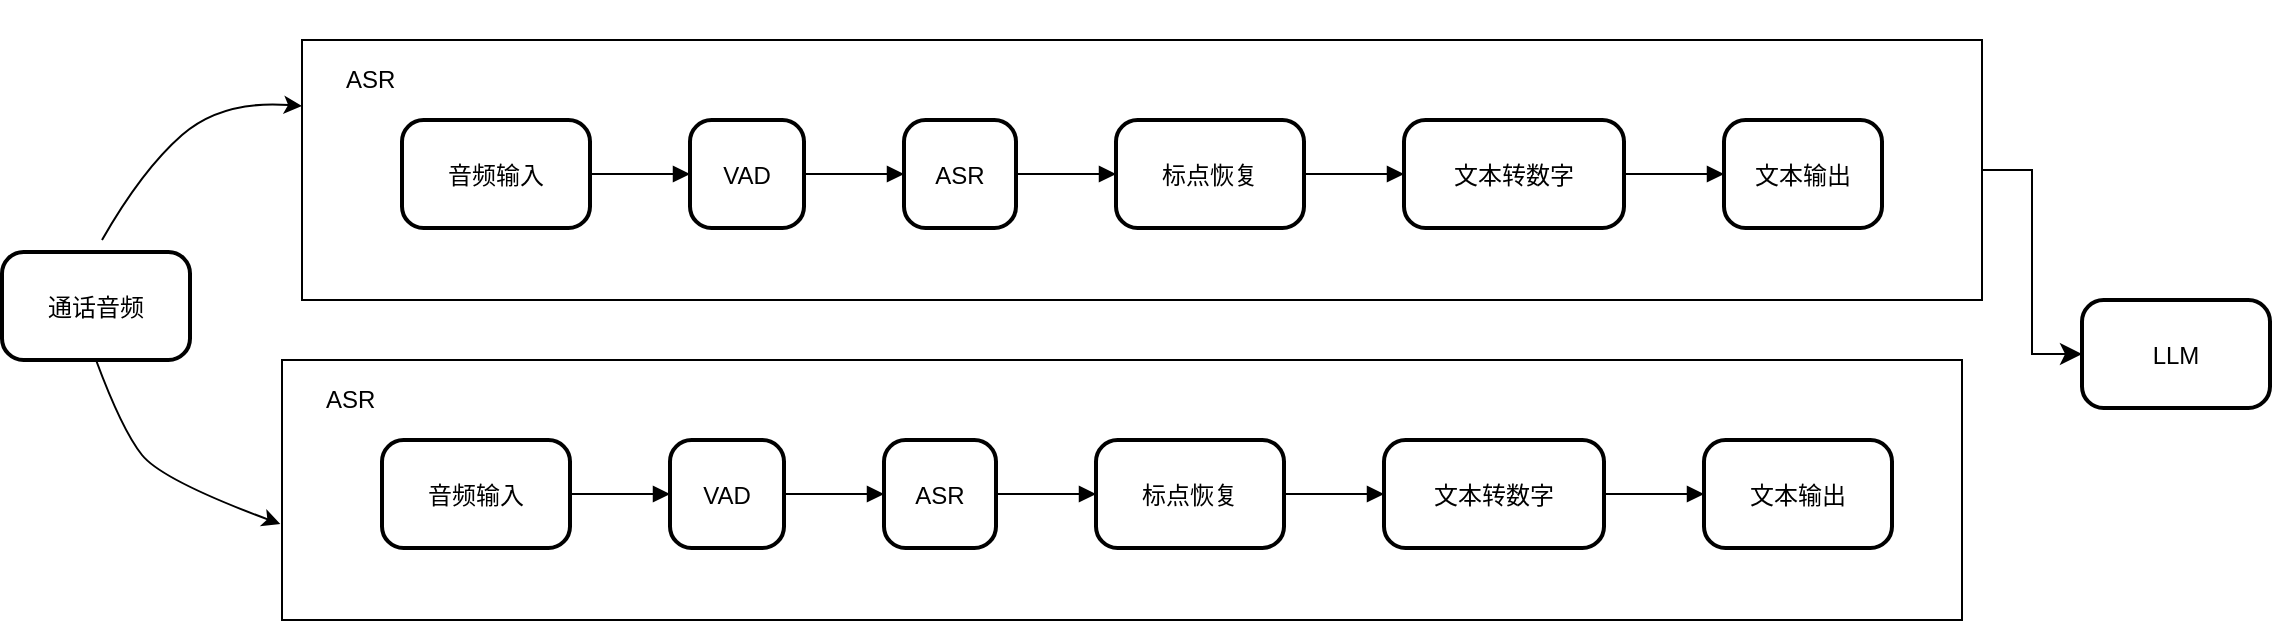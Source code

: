 <mxfile version="26.1.1">
  <diagram name="Page-1" id="edf60f1a-56cd-e834-aa8a-f176f3a09ee4">
    <mxGraphModel dx="2074" dy="1098" grid="1" gridSize="10" guides="1" tooltips="1" connect="1" arrows="1" fold="1" page="1" pageScale="1" pageWidth="1100" pageHeight="850" background="none" math="0" shadow="0">
      <root>
        <mxCell id="0" />
        <mxCell id="1" parent="0" />
        <mxCell id="TeLhkM62TzhfqkYI3094-28" value="" style="rounded=0;whiteSpace=wrap;html=1;" vertex="1" parent="1">
          <mxGeometry x="180" y="310" width="840" height="130" as="geometry" />
        </mxCell>
        <mxCell id="TeLhkM62TzhfqkYI3094-1" value="音频输入" style="rounded=1;arcSize=20;strokeWidth=2" vertex="1" parent="1">
          <mxGeometry x="230" y="350" width="94" height="54" as="geometry" />
        </mxCell>
        <mxCell id="TeLhkM62TzhfqkYI3094-2" value="VAD" style="rounded=1;arcSize=20;strokeWidth=2" vertex="1" parent="1">
          <mxGeometry x="374" y="350" width="57" height="54" as="geometry" />
        </mxCell>
        <mxCell id="TeLhkM62TzhfqkYI3094-3" value="ASR" style="rounded=1;arcSize=20;strokeWidth=2" vertex="1" parent="1">
          <mxGeometry x="481" y="350" width="56" height="54" as="geometry" />
        </mxCell>
        <mxCell id="TeLhkM62TzhfqkYI3094-4" value="标点恢复" style="rounded=1;arcSize=20;strokeWidth=2" vertex="1" parent="1">
          <mxGeometry x="587" y="350" width="94" height="54" as="geometry" />
        </mxCell>
        <mxCell id="TeLhkM62TzhfqkYI3094-5" value="文本转数字" style="rounded=1;arcSize=20;strokeWidth=2" vertex="1" parent="1">
          <mxGeometry x="731" y="350" width="110" height="54" as="geometry" />
        </mxCell>
        <mxCell id="TeLhkM62TzhfqkYI3094-6" value="文本输出" style="rounded=1;arcSize=20;strokeWidth=2" vertex="1" parent="1">
          <mxGeometry x="891" y="350" width="79" height="54" as="geometry" />
        </mxCell>
        <mxCell id="TeLhkM62TzhfqkYI3094-7" value="" style="curved=1;startArrow=none;endArrow=block;exitX=1;exitY=0.5;entryX=0;entryY=0.5;rounded=0;" edge="1" parent="1" source="TeLhkM62TzhfqkYI3094-1" target="TeLhkM62TzhfqkYI3094-2">
          <mxGeometry relative="1" as="geometry">
            <Array as="points" />
          </mxGeometry>
        </mxCell>
        <mxCell id="TeLhkM62TzhfqkYI3094-8" value="" style="curved=1;startArrow=none;endArrow=block;exitX=1;exitY=0.5;entryX=0;entryY=0.5;rounded=0;" edge="1" parent="1" source="TeLhkM62TzhfqkYI3094-2" target="TeLhkM62TzhfqkYI3094-3">
          <mxGeometry relative="1" as="geometry">
            <Array as="points" />
          </mxGeometry>
        </mxCell>
        <mxCell id="TeLhkM62TzhfqkYI3094-9" value="" style="curved=1;startArrow=none;endArrow=block;exitX=1.01;exitY=0.5;entryX=0;entryY=0.5;rounded=0;" edge="1" parent="1" source="TeLhkM62TzhfqkYI3094-3" target="TeLhkM62TzhfqkYI3094-4">
          <mxGeometry relative="1" as="geometry">
            <Array as="points" />
          </mxGeometry>
        </mxCell>
        <mxCell id="TeLhkM62TzhfqkYI3094-10" value="" style="curved=1;startArrow=none;endArrow=block;exitX=1;exitY=0.5;entryX=0;entryY=0.5;rounded=0;" edge="1" parent="1" source="TeLhkM62TzhfqkYI3094-4" target="TeLhkM62TzhfqkYI3094-5">
          <mxGeometry relative="1" as="geometry">
            <Array as="points" />
          </mxGeometry>
        </mxCell>
        <mxCell id="TeLhkM62TzhfqkYI3094-11" value="" style="curved=1;startArrow=none;endArrow=block;exitX=1;exitY=0.5;entryX=0;entryY=0.5;rounded=0;" edge="1" parent="1" source="TeLhkM62TzhfqkYI3094-5" target="TeLhkM62TzhfqkYI3094-6">
          <mxGeometry relative="1" as="geometry">
            <Array as="points" />
          </mxGeometry>
        </mxCell>
        <mxCell id="TeLhkM62TzhfqkYI3094-29" value="&lt;div&gt;ASR&lt;/div&gt;" style="text;strokeColor=none;fillColor=none;html=1;whiteSpace=wrap;verticalAlign=middle;overflow=hidden;" vertex="1" parent="1">
          <mxGeometry x="200" y="290" width="100" height="80" as="geometry" />
        </mxCell>
        <mxCell id="TeLhkM62TzhfqkYI3094-41" value="" style="rounded=0;whiteSpace=wrap;html=1;" vertex="1" parent="1">
          <mxGeometry x="170" y="470" width="840" height="130" as="geometry" />
        </mxCell>
        <mxCell id="TeLhkM62TzhfqkYI3094-42" value="音频输入" style="rounded=1;arcSize=20;strokeWidth=2" vertex="1" parent="1">
          <mxGeometry x="220" y="510" width="94" height="54" as="geometry" />
        </mxCell>
        <mxCell id="TeLhkM62TzhfqkYI3094-43" value="VAD" style="rounded=1;arcSize=20;strokeWidth=2" vertex="1" parent="1">
          <mxGeometry x="364" y="510" width="57" height="54" as="geometry" />
        </mxCell>
        <mxCell id="TeLhkM62TzhfqkYI3094-44" value="ASR" style="rounded=1;arcSize=20;strokeWidth=2" vertex="1" parent="1">
          <mxGeometry x="471" y="510" width="56" height="54" as="geometry" />
        </mxCell>
        <mxCell id="TeLhkM62TzhfqkYI3094-45" value="标点恢复" style="rounded=1;arcSize=20;strokeWidth=2" vertex="1" parent="1">
          <mxGeometry x="577" y="510" width="94" height="54" as="geometry" />
        </mxCell>
        <mxCell id="TeLhkM62TzhfqkYI3094-46" value="文本转数字" style="rounded=1;arcSize=20;strokeWidth=2" vertex="1" parent="1">
          <mxGeometry x="721" y="510" width="110" height="54" as="geometry" />
        </mxCell>
        <mxCell id="TeLhkM62TzhfqkYI3094-47" value="文本输出" style="rounded=1;arcSize=20;strokeWidth=2" vertex="1" parent="1">
          <mxGeometry x="881" y="510" width="94" height="54" as="geometry" />
        </mxCell>
        <mxCell id="TeLhkM62TzhfqkYI3094-48" value="" style="curved=1;startArrow=none;endArrow=block;exitX=1;exitY=0.5;entryX=0;entryY=0.5;rounded=0;" edge="1" parent="1" source="TeLhkM62TzhfqkYI3094-42" target="TeLhkM62TzhfqkYI3094-43">
          <mxGeometry relative="1" as="geometry">
            <Array as="points" />
          </mxGeometry>
        </mxCell>
        <mxCell id="TeLhkM62TzhfqkYI3094-49" value="" style="curved=1;startArrow=none;endArrow=block;exitX=1;exitY=0.5;entryX=0;entryY=0.5;rounded=0;" edge="1" parent="1" source="TeLhkM62TzhfqkYI3094-43" target="TeLhkM62TzhfqkYI3094-44">
          <mxGeometry relative="1" as="geometry">
            <Array as="points" />
          </mxGeometry>
        </mxCell>
        <mxCell id="TeLhkM62TzhfqkYI3094-50" value="" style="curved=1;startArrow=none;endArrow=block;exitX=1.01;exitY=0.5;entryX=0;entryY=0.5;rounded=0;" edge="1" parent="1" source="TeLhkM62TzhfqkYI3094-44" target="TeLhkM62TzhfqkYI3094-45">
          <mxGeometry relative="1" as="geometry">
            <Array as="points" />
          </mxGeometry>
        </mxCell>
        <mxCell id="TeLhkM62TzhfqkYI3094-51" value="" style="curved=1;startArrow=none;endArrow=block;exitX=1;exitY=0.5;entryX=0;entryY=0.5;rounded=0;" edge="1" parent="1" source="TeLhkM62TzhfqkYI3094-45" target="TeLhkM62TzhfqkYI3094-46">
          <mxGeometry relative="1" as="geometry">
            <Array as="points" />
          </mxGeometry>
        </mxCell>
        <mxCell id="TeLhkM62TzhfqkYI3094-52" value="" style="curved=1;startArrow=none;endArrow=block;exitX=1;exitY=0.5;entryX=0;entryY=0.5;rounded=0;" edge="1" parent="1" source="TeLhkM62TzhfqkYI3094-46" target="TeLhkM62TzhfqkYI3094-47">
          <mxGeometry relative="1" as="geometry">
            <Array as="points" />
          </mxGeometry>
        </mxCell>
        <mxCell id="TeLhkM62TzhfqkYI3094-53" value="&lt;div&gt;ASR&lt;/div&gt;" style="text;strokeColor=none;fillColor=none;html=1;whiteSpace=wrap;verticalAlign=middle;overflow=hidden;" vertex="1" parent="1">
          <mxGeometry x="190" y="450" width="100" height="80" as="geometry" />
        </mxCell>
        <mxCell id="TeLhkM62TzhfqkYI3094-54" value="通话音频" style="rounded=1;arcSize=20;strokeWidth=2" vertex="1" parent="1">
          <mxGeometry x="30" y="416" width="94" height="54" as="geometry" />
        </mxCell>
        <mxCell id="TeLhkM62TzhfqkYI3094-55" value="" style="curved=1;endArrow=classic;html=1;rounded=0;" edge="1" parent="1" target="TeLhkM62TzhfqkYI3094-28">
          <mxGeometry width="50" height="50" relative="1" as="geometry">
            <mxPoint x="80" y="410" as="sourcePoint" />
            <mxPoint x="130" y="360" as="targetPoint" />
            <Array as="points">
              <mxPoint x="100" y="375" />
              <mxPoint x="140" y="340" />
            </Array>
          </mxGeometry>
        </mxCell>
        <mxCell id="TeLhkM62TzhfqkYI3094-56" value="" style="curved=1;endArrow=classic;html=1;rounded=0;entryX=-0.001;entryY=0.631;entryDx=0;entryDy=0;entryPerimeter=0;exitX=0.5;exitY=1;exitDx=0;exitDy=0;" edge="1" parent="1" source="TeLhkM62TzhfqkYI3094-54" target="TeLhkM62TzhfqkYI3094-41">
          <mxGeometry width="50" height="50" relative="1" as="geometry">
            <mxPoint x="70" y="540" as="sourcePoint" />
            <mxPoint x="170" y="473" as="targetPoint" />
            <Array as="points">
              <mxPoint x="90" y="505" />
              <mxPoint x="110" y="530" />
            </Array>
          </mxGeometry>
        </mxCell>
        <mxCell id="TeLhkM62TzhfqkYI3094-58" value="LLM" style="rounded=1;arcSize=20;strokeWidth=2" vertex="1" parent="1">
          <mxGeometry x="1070" y="440" width="94" height="54" as="geometry" />
        </mxCell>
        <mxCell id="TeLhkM62TzhfqkYI3094-59" value="" style="edgeStyle=elbowEdgeStyle;elbow=vertical;endArrow=classic;html=1;curved=0;rounded=0;endSize=8;startSize=8;entryX=0;entryY=0.5;entryDx=0;entryDy=0;" edge="1" parent="1" source="TeLhkM62TzhfqkYI3094-28" target="TeLhkM62TzhfqkYI3094-58">
          <mxGeometry width="50" height="50" relative="1" as="geometry">
            <mxPoint x="1050" y="400" as="sourcePoint" />
            <mxPoint x="1100" y="350" as="targetPoint" />
          </mxGeometry>
        </mxCell>
      </root>
    </mxGraphModel>
  </diagram>
</mxfile>
